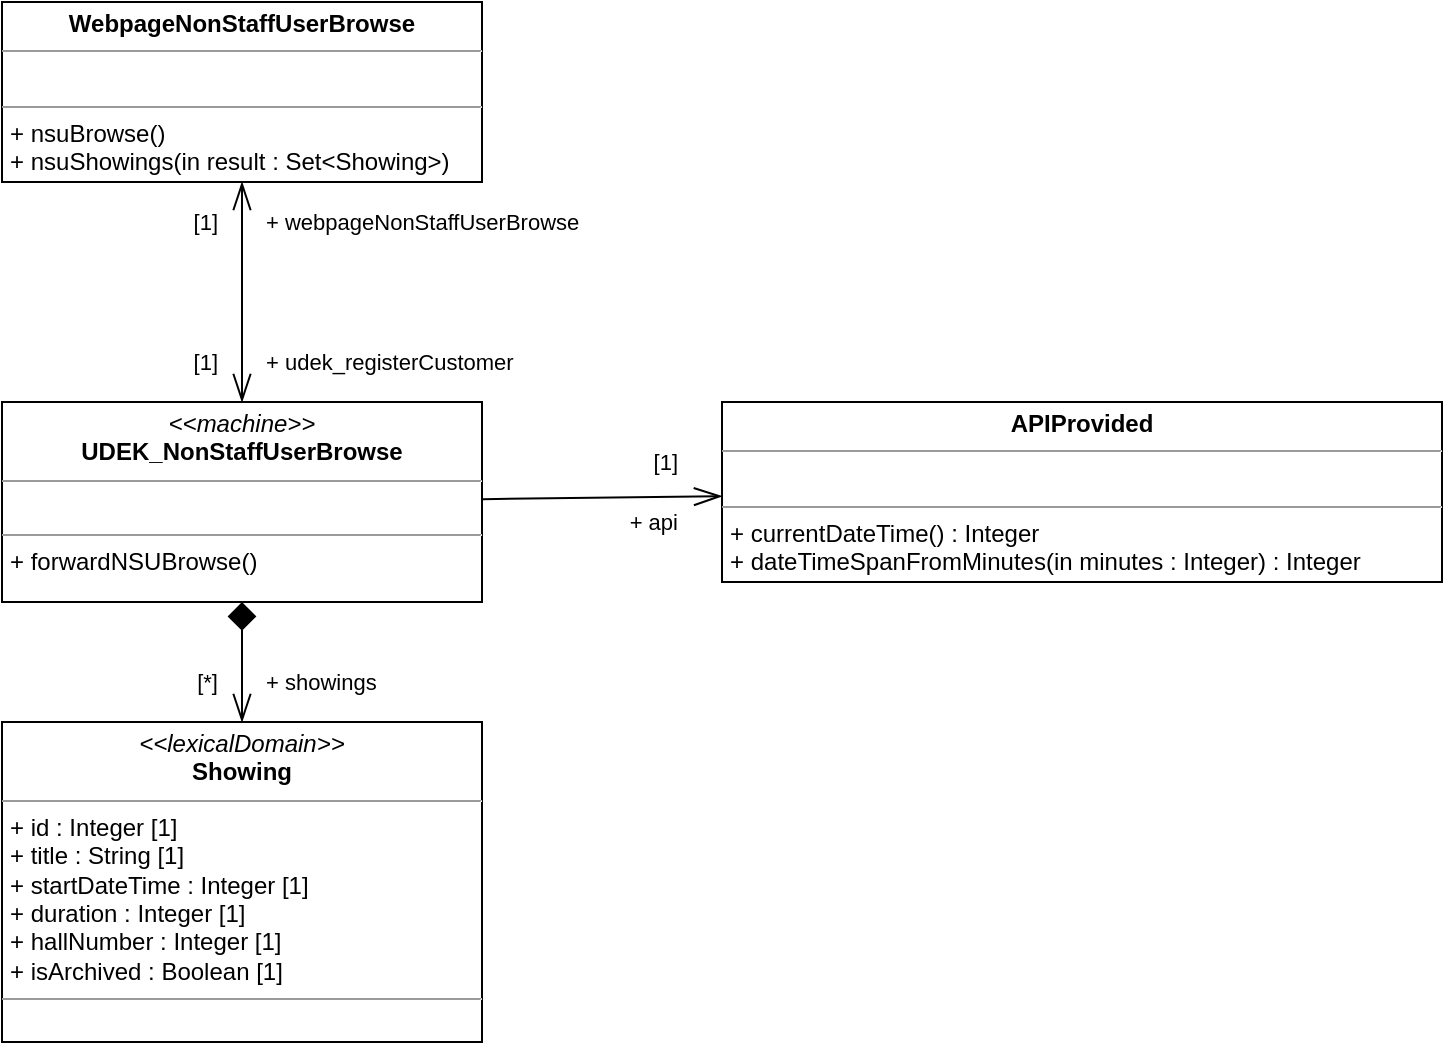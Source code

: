 <mxfile version="16.5.1" type="device"><diagram id="X9Wq4s_yRD5_QgsLo7UD" name="Page-1"><mxGraphModel dx="1342" dy="1025" grid="1" gridSize="10" guides="1" tooltips="1" connect="1" arrows="1" fold="1" page="1" pageScale="1" pageWidth="3300" pageHeight="2339" math="0" shadow="0"><root><mxCell id="0"/><mxCell id="1" parent="0"/><mxCell id="fxrw48k4tAq1ufkopPbZ-2" style="rounded=0;orthogonalLoop=1;jettySize=auto;html=1;startArrow=openThin;startFill=0;endArrow=openThin;endFill=0;endSize=12;startSize=12;" parent="1" source="fxrw48k4tAq1ufkopPbZ-4" target="fxrw48k4tAq1ufkopPbZ-5" edge="1"><mxGeometry relative="1" as="geometry"/></mxCell><mxCell id="fxrw48k4tAq1ufkopPbZ-3" style="edgeStyle=none;shape=connector;rounded=0;orthogonalLoop=1;jettySize=auto;html=1;labelBackgroundColor=default;fontFamily=Helvetica;fontSize=11;fontColor=default;startArrow=diamond;startFill=1;endArrow=openThin;endFill=0;startSize=12;endSize=12;strokeColor=default;" parent="1" source="fxrw48k4tAq1ufkopPbZ-4" target="fxrw48k4tAq1ufkopPbZ-8" edge="1"><mxGeometry relative="1" as="geometry"/></mxCell><mxCell id="fxrw48k4tAq1ufkopPbZ-4" value="&lt;p style=&quot;margin: 0px ; margin-top: 4px ; text-align: center&quot;&gt;&lt;i&gt;&amp;lt;&amp;lt;machine&amp;gt;&amp;gt;&lt;/i&gt;&lt;br&gt;&lt;b&gt;UDEK_NonStaffUserBrowse&lt;/b&gt;&lt;/p&gt;&lt;hr size=&quot;1&quot;&gt;&lt;p style=&quot;margin: 0px ; margin-left: 4px&quot;&gt;&lt;br&gt;&lt;/p&gt;&lt;hr size=&quot;1&quot;&gt;&lt;p style=&quot;margin: 0px ; margin-left: 4px&quot;&gt;+ forwardNSUBrowse()&lt;br&gt;&lt;/p&gt;" style="verticalAlign=top;align=left;overflow=fill;fontSize=12;fontFamily=Helvetica;html=1;rounded=0;shadow=0;glass=0;comic=0;sketch=0;pointerEvents=1;fontColor=default;gradientColor=none;container=0;" parent="1" vertex="1"><mxGeometry x="40" y="240" width="240" height="100" as="geometry"/></mxCell><mxCell id="fxrw48k4tAq1ufkopPbZ-5" value="&lt;p style=&quot;margin: 0px ; margin-top: 4px ; text-align: center&quot;&gt;&lt;b&gt;WebpageNonStaffUserBrowse&lt;/b&gt;&lt;/p&gt;&lt;hr size=&quot;1&quot;&gt;&lt;p style=&quot;margin: 0px ; margin-left: 4px&quot;&gt;&lt;br&gt;&lt;/p&gt;&lt;hr size=&quot;1&quot;&gt;&lt;p style=&quot;margin: 0px ; margin-left: 4px&quot;&gt;+ nsuBrowse()&lt;/p&gt;&lt;p style=&quot;margin: 0px ; margin-left: 4px&quot;&gt;+ nsuShowings(in result : Set&amp;lt;Showing&amp;gt;)&lt;/p&gt;" style="verticalAlign=top;align=left;overflow=fill;fontSize=12;fontFamily=Helvetica;html=1;" parent="1" vertex="1"><mxGeometry x="40" y="40" width="240" height="90" as="geometry"/></mxCell><mxCell id="fxrw48k4tAq1ufkopPbZ-6" value="[1]" style="text;html=1;strokeColor=none;fillColor=none;align=right;verticalAlign=middle;whiteSpace=wrap;rounded=0;fontFamily=Helvetica;fontSize=11;fontColor=default;" parent="1" vertex="1"><mxGeometry x="130" y="140" width="20" height="20" as="geometry"/></mxCell><mxCell id="fxrw48k4tAq1ufkopPbZ-7" value="+ webpageNonStaffUserBrowse" style="text;html=1;strokeColor=none;fillColor=none;align=left;verticalAlign=middle;whiteSpace=wrap;rounded=0;fontFamily=Helvetica;fontSize=11;fontColor=default;" parent="1" vertex="1"><mxGeometry x="170" y="140" width="160" height="20" as="geometry"/></mxCell><mxCell id="fxrw48k4tAq1ufkopPbZ-8" value="&lt;p style=&quot;margin: 0px ; margin-top: 4px ; text-align: center&quot;&gt;&lt;i&gt;&amp;lt;&amp;lt;lexicalDomain&amp;gt;&amp;gt;&lt;/i&gt;&lt;br&gt;&lt;b&gt;Showing&lt;/b&gt;&lt;/p&gt;&lt;hr size=&quot;1&quot;&gt;&lt;p style=&quot;margin: 0px 0px 0px 4px&quot;&gt;+ id : Integer [1]&lt;br&gt;&lt;/p&gt;&lt;p style=&quot;margin: 0px 0px 0px 4px&quot;&gt;+ title : String [1]&lt;/p&gt;&lt;p style=&quot;margin: 0px 0px 0px 4px&quot;&gt;+ startDateTime : Integer [1]&lt;/p&gt;&lt;p style=&quot;margin: 0px 0px 0px 4px&quot;&gt;+ duration : Integer [1]&lt;/p&gt;&lt;p style=&quot;margin: 0px 0px 0px 4px&quot;&gt;+ hallNumber : Integer [1]&lt;/p&gt;&lt;p style=&quot;margin: 0px 0px 0px 4px&quot;&gt;+ isArchived : Boolean [1]&lt;/p&gt;&lt;hr size=&quot;1&quot;&gt;&lt;p style=&quot;margin: 0px ; margin-left: 4px&quot;&gt;&lt;br&gt;&lt;/p&gt;" style="verticalAlign=top;align=left;overflow=fill;fontSize=12;fontFamily=Helvetica;html=1;rounded=0;shadow=0;glass=0;comic=0;sketch=0;pointerEvents=1;fontColor=default;gradientColor=none;container=0;" parent="1" vertex="1"><mxGeometry x="40" y="400" width="240" height="160" as="geometry"/></mxCell><mxCell id="fxrw48k4tAq1ufkopPbZ-9" value="[1]" style="text;html=1;strokeColor=none;fillColor=none;align=right;verticalAlign=middle;whiteSpace=wrap;rounded=0;fontFamily=Helvetica;fontSize=11;fontColor=default;" parent="1" vertex="1"><mxGeometry x="130" y="210" width="20" height="20" as="geometry"/></mxCell><mxCell id="fxrw48k4tAq1ufkopPbZ-10" value="+ udek_registerCustomer" style="text;html=1;strokeColor=none;fillColor=none;align=left;verticalAlign=middle;whiteSpace=wrap;rounded=0;fontFamily=Helvetica;fontSize=11;fontColor=default;" parent="1" vertex="1"><mxGeometry x="170" y="210" width="130" height="20" as="geometry"/></mxCell><mxCell id="fxrw48k4tAq1ufkopPbZ-11" value="[*]" style="text;html=1;strokeColor=none;fillColor=none;align=right;verticalAlign=middle;whiteSpace=wrap;rounded=0;fontFamily=Helvetica;fontSize=11;fontColor=default;" parent="1" vertex="1"><mxGeometry x="130" y="370" width="20" height="20" as="geometry"/></mxCell><mxCell id="fxrw48k4tAq1ufkopPbZ-12" value="+ showings" style="text;html=1;strokeColor=none;fillColor=none;align=left;verticalAlign=middle;whiteSpace=wrap;rounded=0;fontFamily=Helvetica;fontSize=11;fontColor=default;" parent="1" vertex="1"><mxGeometry x="170" y="370" width="60" height="20" as="geometry"/></mxCell><mxCell id="fxrw48k4tAq1ufkopPbZ-15" value="&lt;p style=&quot;margin: 0px ; margin-top: 4px ; text-align: center&quot;&gt;&lt;b&gt;APIProvided&lt;/b&gt;&lt;/p&gt;&lt;hr size=&quot;1&quot;&gt;&lt;p style=&quot;margin: 0px ; margin-left: 4px&quot;&gt;&lt;br&gt;&lt;/p&gt;&lt;hr size=&quot;1&quot;&gt;&lt;p style=&quot;margin: 0px ; margin-left: 4px&quot;&gt;+ currentDateTime() : Integer&lt;/p&gt;&lt;p style=&quot;margin: 0px ; margin-left: 4px&quot;&gt;+ dateTimeSpanFromMinutes(in minutes : Integer) : Integer&lt;/p&gt;" style="verticalAlign=top;align=left;overflow=fill;fontSize=12;fontFamily=Helvetica;html=1;" parent="1" vertex="1"><mxGeometry x="400" y="240" width="360" height="90" as="geometry"/></mxCell><mxCell id="fxrw48k4tAq1ufkopPbZ-16" style="rounded=0;orthogonalLoop=1;jettySize=auto;html=1;startArrow=none;startFill=0;endArrow=openThin;endFill=0;endSize=12;startSize=12;" parent="1" source="fxrw48k4tAq1ufkopPbZ-4" target="fxrw48k4tAq1ufkopPbZ-15" edge="1"><mxGeometry relative="1" as="geometry"><mxPoint x="170" y="250" as="sourcePoint"/><mxPoint x="170" y="140" as="targetPoint"/></mxGeometry></mxCell><mxCell id="fxrw48k4tAq1ufkopPbZ-17" value="[1]" style="text;html=1;strokeColor=none;fillColor=none;align=right;verticalAlign=middle;whiteSpace=wrap;rounded=0;fontFamily=Helvetica;fontSize=11;fontColor=default;" parent="1" vertex="1"><mxGeometry x="360" y="260" width="20" height="20" as="geometry"/></mxCell><mxCell id="fxrw48k4tAq1ufkopPbZ-18" value="+ api" style="text;html=1;strokeColor=none;fillColor=none;align=right;verticalAlign=middle;whiteSpace=wrap;rounded=0;fontFamily=Helvetica;fontSize=11;fontColor=default;" parent="1" vertex="1"><mxGeometry x="350" y="290" width="30" height="20" as="geometry"/></mxCell></root></mxGraphModel></diagram></mxfile>